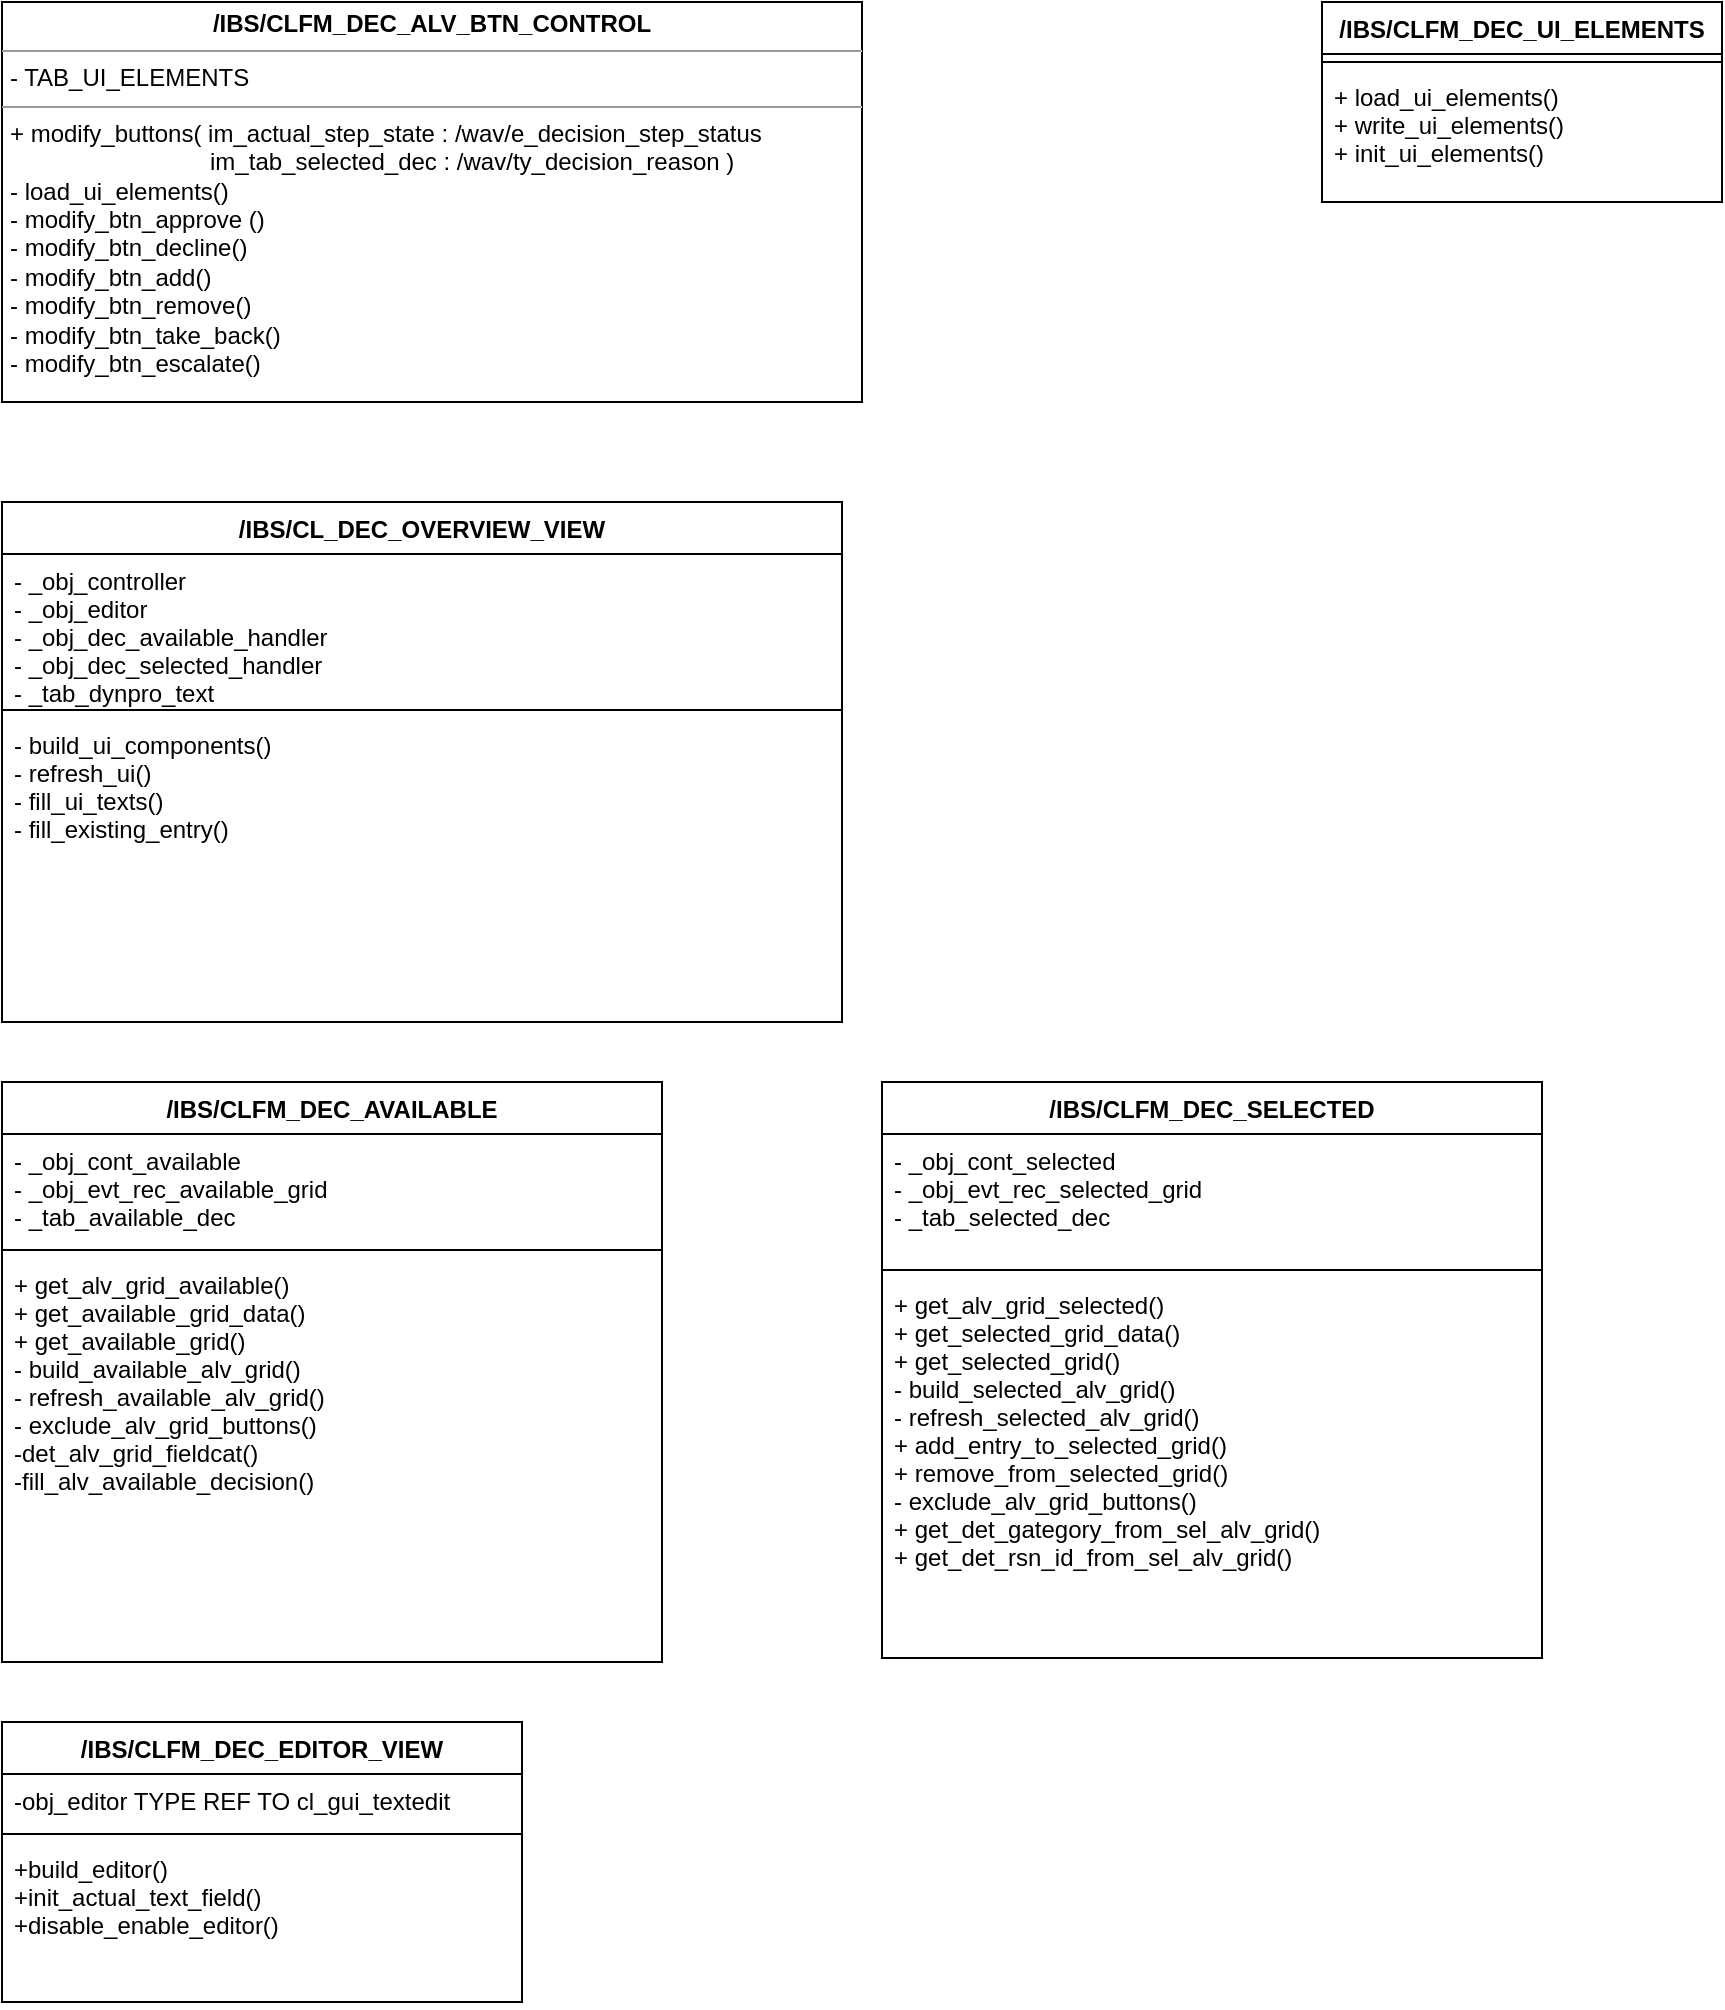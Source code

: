 <mxfile version="12.5.5" type="github"><diagram id="CyaSoa7KwjpoHzu_7nh0" name="Page-1"><mxGraphModel dx="1141" dy="556" grid="1" gridSize="10" guides="1" tooltips="1" connect="1" arrows="1" fold="1" page="1" pageScale="1" pageWidth="827" pageHeight="1169" math="0" shadow="0"><root><mxCell id="0"/><mxCell id="1" parent="0"/><mxCell id="yrLDoxOuE4Vq6cpKQ8Pf-1" value="&lt;p style=&quot;margin: 0px ; margin-top: 4px ; text-align: center&quot;&gt;&lt;b&gt;/IBS/CLFM_DEC_ALV_BTN_CONTROL&lt;/b&gt;&lt;/p&gt;&lt;hr size=&quot;1&quot;&gt;&lt;p style=&quot;margin: 0px ; margin-left: 4px&quot;&gt;- TAB_UI_ELEMENTS&lt;/p&gt;&lt;hr size=&quot;1&quot;&gt;&lt;p style=&quot;margin: 0px ; margin-left: 4px&quot;&gt;&lt;span&gt;+ modify_buttons( im_actual_step_state : /wav/e_decision_step_status&lt;/span&gt;&lt;br&gt;&lt;/p&gt;&lt;p style=&quot;margin: 0px ; margin-left: 4px&quot;&gt;&amp;nbsp; &amp;nbsp; &amp;nbsp; &amp;nbsp; &amp;nbsp; &amp;nbsp; &amp;nbsp; &amp;nbsp; &amp;nbsp; &amp;nbsp; &amp;nbsp; &amp;nbsp; &amp;nbsp; &amp;nbsp; &amp;nbsp; im_tab_selected_dec :&amp;nbsp;/wav/ty_decision_reason&lt;span&gt;&amp;nbsp;)&lt;/span&gt;&lt;/p&gt;&lt;p style=&quot;margin: 0px ; margin-left: 4px&quot;&gt;- load_ui_elements()&lt;span&gt;&lt;br&gt;&lt;/span&gt;&lt;/p&gt;&lt;p style=&quot;margin: 0px ; margin-left: 4px&quot;&gt;- modify_btn_approve ()&lt;/p&gt;&lt;p style=&quot;margin: 0px ; margin-left: 4px&quot;&gt;- modify_btn_decline()&lt;/p&gt;&lt;p style=&quot;margin: 0px ; margin-left: 4px&quot;&gt;- modify_btn_add()&lt;/p&gt;&lt;p style=&quot;margin: 0px ; margin-left: 4px&quot;&gt;- modify_btn_remove()&lt;/p&gt;&lt;p style=&quot;margin: 0px ; margin-left: 4px&quot;&gt;- modify_btn_take_back()&lt;/p&gt;&lt;p style=&quot;margin: 0px ; margin-left: 4px&quot;&gt;- modify_btn_escalate()&lt;/p&gt;" style="verticalAlign=top;align=left;overflow=fill;fontSize=12;fontFamily=Helvetica;html=1;" parent="1" vertex="1"><mxGeometry x="220" y="110" width="430" height="200" as="geometry"/></mxCell><mxCell id="yrLDoxOuE4Vq6cpKQ8Pf-3" value="/IBS/CL_DEC_OVERVIEW_VIEW" style="swimlane;fontStyle=1;align=center;verticalAlign=top;childLayout=stackLayout;horizontal=1;startSize=26;horizontalStack=0;resizeParent=1;resizeParentMax=0;resizeLast=0;collapsible=1;marginBottom=0;" parent="1" vertex="1"><mxGeometry x="220" y="360" width="420" height="260" as="geometry"/></mxCell><mxCell id="yrLDoxOuE4Vq6cpKQ8Pf-4" value="- _obj_controller&#10;- _obj_editor&#10;- _obj_dec_available_handler&#10;- _obj_dec_selected_handler&#10;- _tab_dynpro_text" style="text;strokeColor=none;fillColor=none;align=left;verticalAlign=top;spacingLeft=4;spacingRight=4;overflow=hidden;rotatable=0;points=[[0,0.5],[1,0.5]];portConstraint=eastwest;" parent="yrLDoxOuE4Vq6cpKQ8Pf-3" vertex="1"><mxGeometry y="26" width="420" height="74" as="geometry"/></mxCell><mxCell id="yrLDoxOuE4Vq6cpKQ8Pf-5" value="" style="line;strokeWidth=1;fillColor=none;align=left;verticalAlign=middle;spacingTop=-1;spacingLeft=3;spacingRight=3;rotatable=0;labelPosition=right;points=[];portConstraint=eastwest;" parent="yrLDoxOuE4Vq6cpKQ8Pf-3" vertex="1"><mxGeometry y="100" width="420" height="8" as="geometry"/></mxCell><mxCell id="yrLDoxOuE4Vq6cpKQ8Pf-6" value="- build_ui_components()&#10;- refresh_ui()&#10;- fill_ui_texts()&#10;- fill_existing_entry()&#10;&#10;" style="text;strokeColor=none;fillColor=none;align=left;verticalAlign=top;spacingLeft=4;spacingRight=4;overflow=hidden;rotatable=0;points=[[0,0.5],[1,0.5]];portConstraint=eastwest;" parent="yrLDoxOuE4Vq6cpKQ8Pf-3" vertex="1"><mxGeometry y="108" width="420" height="152" as="geometry"/></mxCell><mxCell id="yrLDoxOuE4Vq6cpKQ8Pf-11" value="/IBS/CLFM_DEC_AVAILABLE" style="swimlane;fontStyle=1;align=center;verticalAlign=top;childLayout=stackLayout;horizontal=1;startSize=26;horizontalStack=0;resizeParent=1;resizeParentMax=0;resizeLast=0;collapsible=1;marginBottom=0;" parent="1" vertex="1"><mxGeometry x="220" y="650" width="330" height="290" as="geometry"/></mxCell><mxCell id="yrLDoxOuE4Vq6cpKQ8Pf-12" value="- _obj_cont_available&#10;- _obj_evt_rec_available_grid&#10;- _tab_available_dec" style="text;strokeColor=none;fillColor=none;align=left;verticalAlign=top;spacingLeft=4;spacingRight=4;overflow=hidden;rotatable=0;points=[[0,0.5],[1,0.5]];portConstraint=eastwest;" parent="yrLDoxOuE4Vq6cpKQ8Pf-11" vertex="1"><mxGeometry y="26" width="330" height="54" as="geometry"/></mxCell><mxCell id="yrLDoxOuE4Vq6cpKQ8Pf-13" value="" style="line;strokeWidth=1;fillColor=none;align=left;verticalAlign=middle;spacingTop=-1;spacingLeft=3;spacingRight=3;rotatable=0;labelPosition=right;points=[];portConstraint=eastwest;" parent="yrLDoxOuE4Vq6cpKQ8Pf-11" vertex="1"><mxGeometry y="80" width="330" height="8" as="geometry"/></mxCell><mxCell id="yrLDoxOuE4Vq6cpKQ8Pf-14" value="+ get_alv_grid_available()&#10;+ get_available_grid_data()&#10;+ get_available_grid()&#10;- build_available_alv_grid()&#10;- refresh_available_alv_grid()&#10;- exclude_alv_grid_buttons()&#10;-det_alv_grid_fieldcat()&#10;-fill_alv_available_decision()&#10;&#10;" style="text;strokeColor=none;fillColor=none;align=left;verticalAlign=top;spacingLeft=4;spacingRight=4;overflow=hidden;rotatable=0;points=[[0,0.5],[1,0.5]];portConstraint=eastwest;" parent="yrLDoxOuE4Vq6cpKQ8Pf-11" vertex="1"><mxGeometry y="88" width="330" height="202" as="geometry"/></mxCell><mxCell id="yrLDoxOuE4Vq6cpKQ8Pf-15" value="/IBS/CLFM_DEC_UI_ELEMENTS" style="swimlane;fontStyle=1;align=center;verticalAlign=top;childLayout=stackLayout;horizontal=1;startSize=26;horizontalStack=0;resizeParent=1;resizeParentMax=0;resizeLast=0;collapsible=1;marginBottom=0;" parent="1" vertex="1"><mxGeometry x="880" y="110" width="200" height="100" as="geometry"/></mxCell><mxCell id="yrLDoxOuE4Vq6cpKQ8Pf-17" value="" style="line;strokeWidth=1;fillColor=none;align=left;verticalAlign=middle;spacingTop=-1;spacingLeft=3;spacingRight=3;rotatable=0;labelPosition=right;points=[];portConstraint=eastwest;" parent="yrLDoxOuE4Vq6cpKQ8Pf-15" vertex="1"><mxGeometry y="26" width="200" height="8" as="geometry"/></mxCell><mxCell id="yrLDoxOuE4Vq6cpKQ8Pf-18" value="+ load_ui_elements()&#10;+ write_ui_elements()&#10;+ init_ui_elements()" style="text;strokeColor=none;fillColor=none;align=left;verticalAlign=top;spacingLeft=4;spacingRight=4;overflow=hidden;rotatable=0;points=[[0,0.5],[1,0.5]];portConstraint=eastwest;" parent="yrLDoxOuE4Vq6cpKQ8Pf-15" vertex="1"><mxGeometry y="34" width="200" height="66" as="geometry"/></mxCell><mxCell id="yrLDoxOuE4Vq6cpKQ8Pf-20" value="/IBS/CLFM_DEC_SELECTED" style="swimlane;fontStyle=1;align=center;verticalAlign=top;childLayout=stackLayout;horizontal=1;startSize=26;horizontalStack=0;resizeParent=1;resizeParentMax=0;resizeLast=0;collapsible=1;marginBottom=0;" parent="1" vertex="1"><mxGeometry x="660" y="650" width="330" height="288" as="geometry"/></mxCell><mxCell id="yrLDoxOuE4Vq6cpKQ8Pf-21" value="- _obj_cont_selected&#10;- _obj_evt_rec_selected_grid&#10;- _tab_selected_dec" style="text;strokeColor=none;fillColor=none;align=left;verticalAlign=top;spacingLeft=4;spacingRight=4;overflow=hidden;rotatable=0;points=[[0,0.5],[1,0.5]];portConstraint=eastwest;" parent="yrLDoxOuE4Vq6cpKQ8Pf-20" vertex="1"><mxGeometry y="26" width="330" height="64" as="geometry"/></mxCell><mxCell id="yrLDoxOuE4Vq6cpKQ8Pf-22" value="" style="line;strokeWidth=1;fillColor=none;align=left;verticalAlign=middle;spacingTop=-1;spacingLeft=3;spacingRight=3;rotatable=0;labelPosition=right;points=[];portConstraint=eastwest;" parent="yrLDoxOuE4Vq6cpKQ8Pf-20" vertex="1"><mxGeometry y="90" width="330" height="8" as="geometry"/></mxCell><mxCell id="yrLDoxOuE4Vq6cpKQ8Pf-23" value="+ get_alv_grid_selected()&#10;+ get_selected_grid_data()&#10;+ get_selected_grid()&#10;- build_selected_alv_grid()&#10;- refresh_selected_alv_grid()&#10;+ add_entry_to_selected_grid()&#10;+ remove_from_selected_grid()&#10;- exclude_alv_grid_buttons()&#10;+ get_det_gategory_from_sel_alv_grid()&#10;+ get_det_rsn_id_from_sel_alv_grid()&#10;" style="text;strokeColor=none;fillColor=none;align=left;verticalAlign=top;spacingLeft=4;spacingRight=4;overflow=hidden;rotatable=0;points=[[0,0.5],[1,0.5]];portConstraint=eastwest;" parent="yrLDoxOuE4Vq6cpKQ8Pf-20" vertex="1"><mxGeometry y="98" width="330" height="190" as="geometry"/></mxCell><mxCell id="yrLDoxOuE4Vq6cpKQ8Pf-24" value="/IBS/CLFM_DEC_EDITOR_VIEW" style="swimlane;fontStyle=1;align=center;verticalAlign=top;childLayout=stackLayout;horizontal=1;startSize=26;horizontalStack=0;resizeParent=1;resizeParentMax=0;resizeLast=0;collapsible=1;marginBottom=0;" parent="1" vertex="1"><mxGeometry x="220" y="970" width="260" height="140" as="geometry"/></mxCell><mxCell id="yrLDoxOuE4Vq6cpKQ8Pf-25" value="-obj_editor TYPE REF TO cl_gui_textedit" style="text;strokeColor=none;fillColor=none;align=left;verticalAlign=top;spacingLeft=4;spacingRight=4;overflow=hidden;rotatable=0;points=[[0,0.5],[1,0.5]];portConstraint=eastwest;" parent="yrLDoxOuE4Vq6cpKQ8Pf-24" vertex="1"><mxGeometry y="26" width="260" height="26" as="geometry"/></mxCell><mxCell id="yrLDoxOuE4Vq6cpKQ8Pf-26" value="" style="line;strokeWidth=1;fillColor=none;align=left;verticalAlign=middle;spacingTop=-1;spacingLeft=3;spacingRight=3;rotatable=0;labelPosition=right;points=[];portConstraint=eastwest;" parent="yrLDoxOuE4Vq6cpKQ8Pf-24" vertex="1"><mxGeometry y="52" width="260" height="8" as="geometry"/></mxCell><mxCell id="yrLDoxOuE4Vq6cpKQ8Pf-27" value="+build_editor()&#10;+init_actual_text_field()&#10;+disable_enable_editor()" style="text;strokeColor=none;fillColor=none;align=left;verticalAlign=top;spacingLeft=4;spacingRight=4;overflow=hidden;rotatable=0;points=[[0,0.5],[1,0.5]];portConstraint=eastwest;" parent="yrLDoxOuE4Vq6cpKQ8Pf-24" vertex="1"><mxGeometry y="60" width="260" height="80" as="geometry"/></mxCell></root></mxGraphModel></diagram></mxfile>